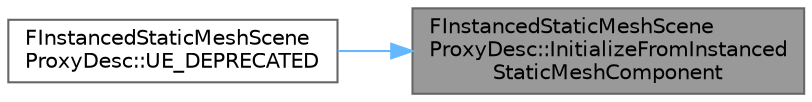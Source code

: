 digraph "FInstancedStaticMeshSceneProxyDesc::InitializeFromInstancedStaticMeshComponent"
{
 // INTERACTIVE_SVG=YES
 // LATEX_PDF_SIZE
  bgcolor="transparent";
  edge [fontname=Helvetica,fontsize=10,labelfontname=Helvetica,labelfontsize=10];
  node [fontname=Helvetica,fontsize=10,shape=box,height=0.2,width=0.4];
  rankdir="RL";
  Node1 [id="Node000001",label="FInstancedStaticMeshScene\lProxyDesc::InitializeFromInstanced\lStaticMeshComponent",height=0.2,width=0.4,color="gray40", fillcolor="grey60", style="filled", fontcolor="black",tooltip=" "];
  Node1 -> Node2 [id="edge1_Node000001_Node000002",dir="back",color="steelblue1",style="solid",tooltip=" "];
  Node2 [id="Node000002",label="FInstancedStaticMeshScene\lProxyDesc::UE_DEPRECATED",height=0.2,width=0.4,color="grey40", fillcolor="white", style="filled",URL="$d1/dc5/structFInstancedStaticMeshSceneProxyDesc.html#a643444675c51e89c47f879cf98c06749",tooltip=" "];
}
